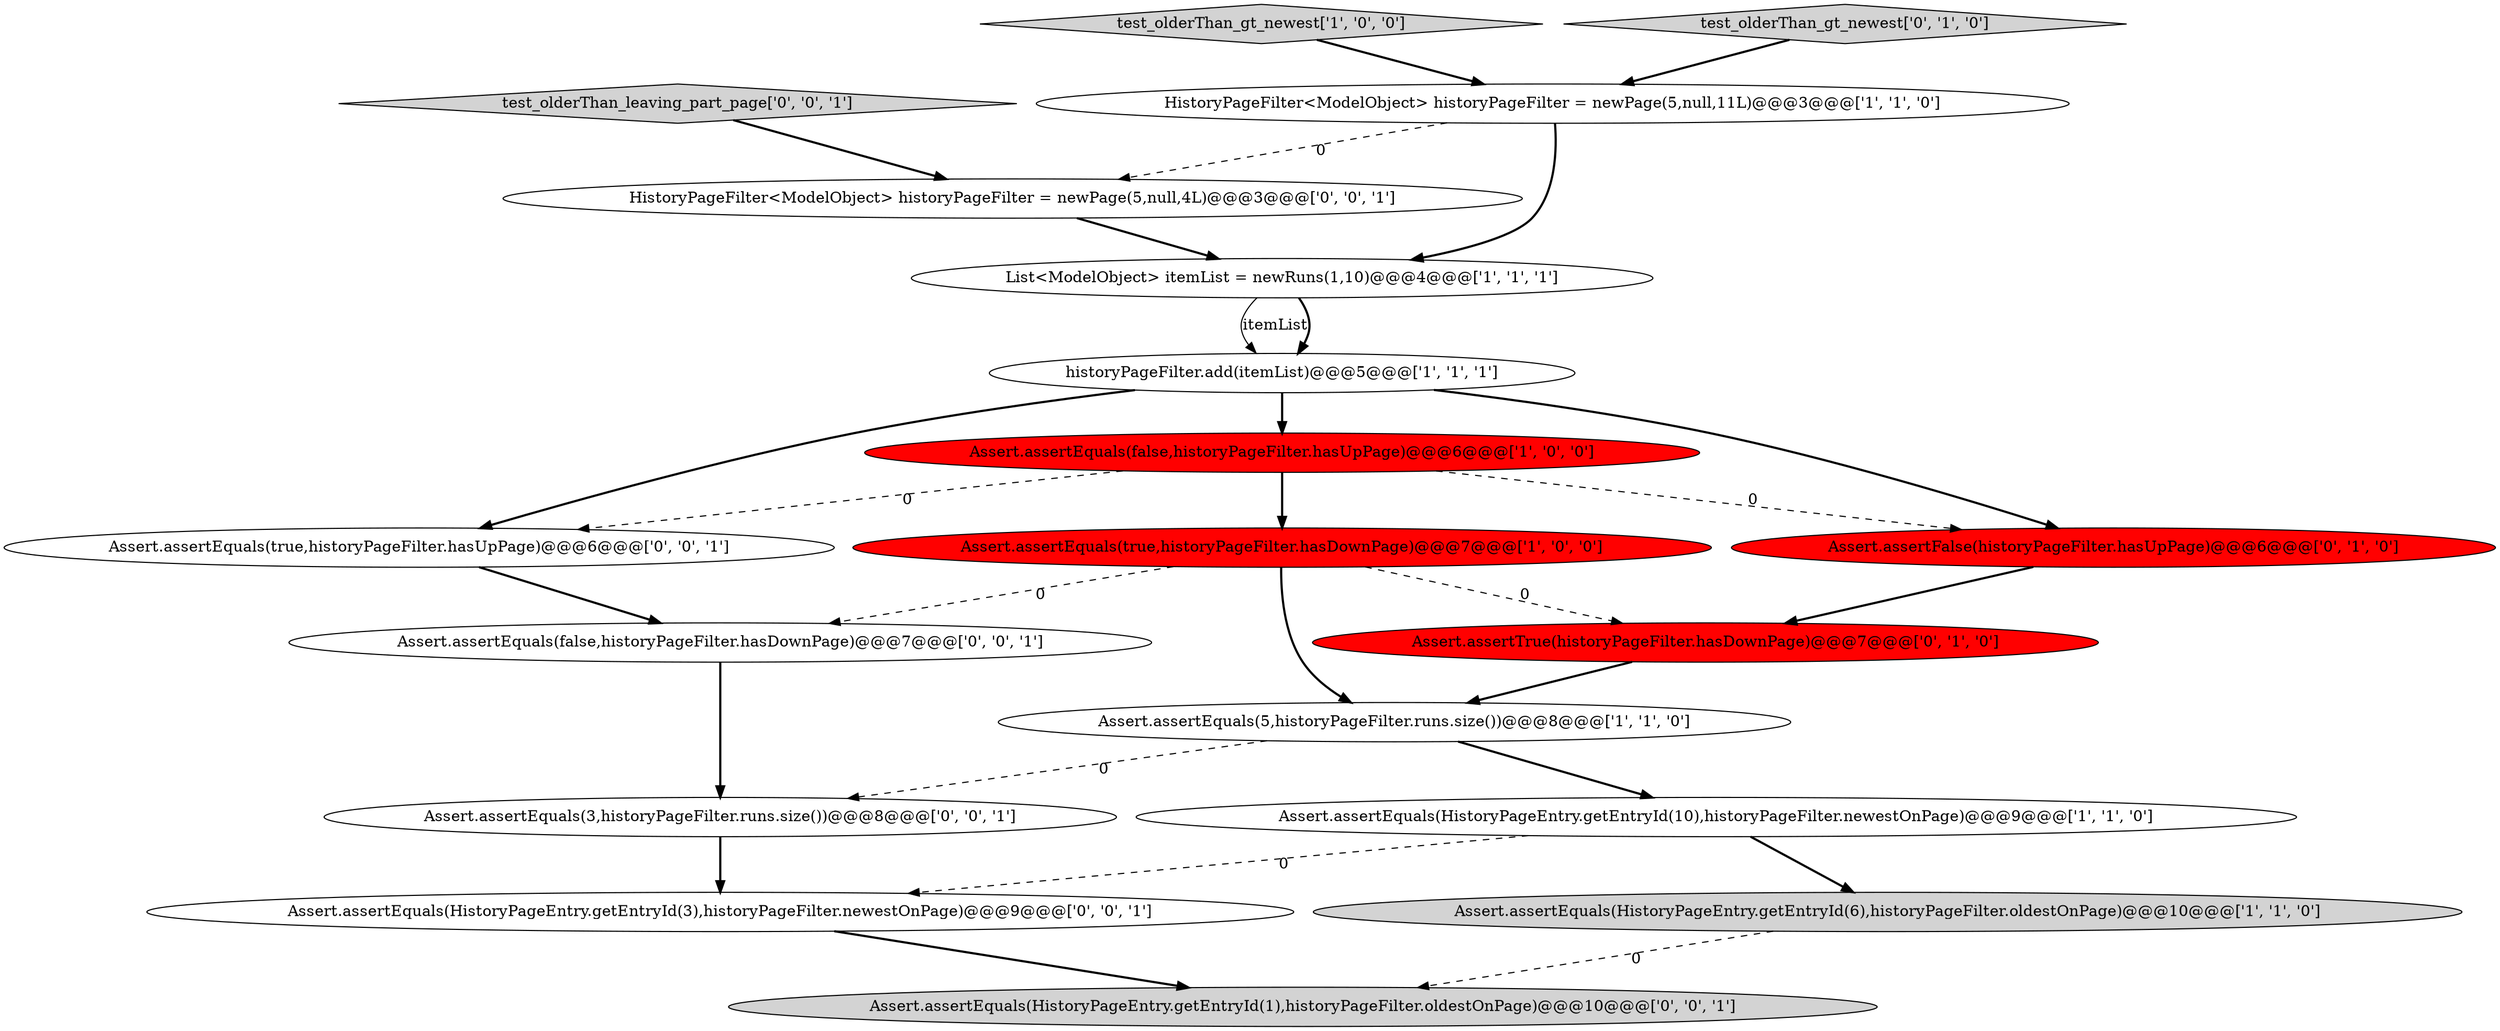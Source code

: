 digraph {
3 [style = filled, label = "HistoryPageFilter<ModelObject> historyPageFilter = newPage(5,null,11L)@@@3@@@['1', '1', '0']", fillcolor = white, shape = ellipse image = "AAA0AAABBB1BBB"];
8 [style = filled, label = "test_olderThan_gt_newest['1', '0', '0']", fillcolor = lightgray, shape = diamond image = "AAA0AAABBB1BBB"];
0 [style = filled, label = "List<ModelObject> itemList = newRuns(1,10)@@@4@@@['1', '1', '1']", fillcolor = white, shape = ellipse image = "AAA0AAABBB1BBB"];
5 [style = filled, label = "Assert.assertEquals(HistoryPageEntry.getEntryId(10),historyPageFilter.newestOnPage)@@@9@@@['1', '1', '0']", fillcolor = white, shape = ellipse image = "AAA0AAABBB1BBB"];
6 [style = filled, label = "Assert.assertEquals(true,historyPageFilter.hasDownPage)@@@7@@@['1', '0', '0']", fillcolor = red, shape = ellipse image = "AAA1AAABBB1BBB"];
11 [style = filled, label = "test_olderThan_gt_newest['0', '1', '0']", fillcolor = lightgray, shape = diamond image = "AAA0AAABBB2BBB"];
16 [style = filled, label = "Assert.assertEquals(true,historyPageFilter.hasUpPage)@@@6@@@['0', '0', '1']", fillcolor = white, shape = ellipse image = "AAA0AAABBB3BBB"];
13 [style = filled, label = "Assert.assertEquals(3,historyPageFilter.runs.size())@@@8@@@['0', '0', '1']", fillcolor = white, shape = ellipse image = "AAA0AAABBB3BBB"];
14 [style = filled, label = "test_olderThan_leaving_part_page['0', '0', '1']", fillcolor = lightgray, shape = diamond image = "AAA0AAABBB3BBB"];
10 [style = filled, label = "Assert.assertFalse(historyPageFilter.hasUpPage)@@@6@@@['0', '1', '0']", fillcolor = red, shape = ellipse image = "AAA1AAABBB2BBB"];
18 [style = filled, label = "Assert.assertEquals(HistoryPageEntry.getEntryId(3),historyPageFilter.newestOnPage)@@@9@@@['0', '0', '1']", fillcolor = white, shape = ellipse image = "AAA0AAABBB3BBB"];
7 [style = filled, label = "Assert.assertEquals(5,historyPageFilter.runs.size())@@@8@@@['1', '1', '0']", fillcolor = white, shape = ellipse image = "AAA0AAABBB1BBB"];
12 [style = filled, label = "Assert.assertEquals(HistoryPageEntry.getEntryId(1),historyPageFilter.oldestOnPage)@@@10@@@['0', '0', '1']", fillcolor = lightgray, shape = ellipse image = "AAA0AAABBB3BBB"];
15 [style = filled, label = "HistoryPageFilter<ModelObject> historyPageFilter = newPage(5,null,4L)@@@3@@@['0', '0', '1']", fillcolor = white, shape = ellipse image = "AAA0AAABBB3BBB"];
1 [style = filled, label = "historyPageFilter.add(itemList)@@@5@@@['1', '1', '1']", fillcolor = white, shape = ellipse image = "AAA0AAABBB1BBB"];
17 [style = filled, label = "Assert.assertEquals(false,historyPageFilter.hasDownPage)@@@7@@@['0', '0', '1']", fillcolor = white, shape = ellipse image = "AAA0AAABBB3BBB"];
9 [style = filled, label = "Assert.assertTrue(historyPageFilter.hasDownPage)@@@7@@@['0', '1', '0']", fillcolor = red, shape = ellipse image = "AAA1AAABBB2BBB"];
4 [style = filled, label = "Assert.assertEquals(false,historyPageFilter.hasUpPage)@@@6@@@['1', '0', '0']", fillcolor = red, shape = ellipse image = "AAA1AAABBB1BBB"];
2 [style = filled, label = "Assert.assertEquals(HistoryPageEntry.getEntryId(6),historyPageFilter.oldestOnPage)@@@10@@@['1', '1', '0']", fillcolor = lightgray, shape = ellipse image = "AAA0AAABBB1BBB"];
1->4 [style = bold, label=""];
4->16 [style = dashed, label="0"];
4->6 [style = bold, label=""];
0->1 [style = solid, label="itemList"];
8->3 [style = bold, label=""];
6->9 [style = dashed, label="0"];
18->12 [style = bold, label=""];
6->17 [style = dashed, label="0"];
16->17 [style = bold, label=""];
9->7 [style = bold, label=""];
5->18 [style = dashed, label="0"];
3->0 [style = bold, label=""];
2->12 [style = dashed, label="0"];
5->2 [style = bold, label=""];
7->5 [style = bold, label=""];
11->3 [style = bold, label=""];
1->16 [style = bold, label=""];
0->1 [style = bold, label=""];
15->0 [style = bold, label=""];
7->13 [style = dashed, label="0"];
3->15 [style = dashed, label="0"];
14->15 [style = bold, label=""];
10->9 [style = bold, label=""];
17->13 [style = bold, label=""];
6->7 [style = bold, label=""];
4->10 [style = dashed, label="0"];
1->10 [style = bold, label=""];
13->18 [style = bold, label=""];
}
